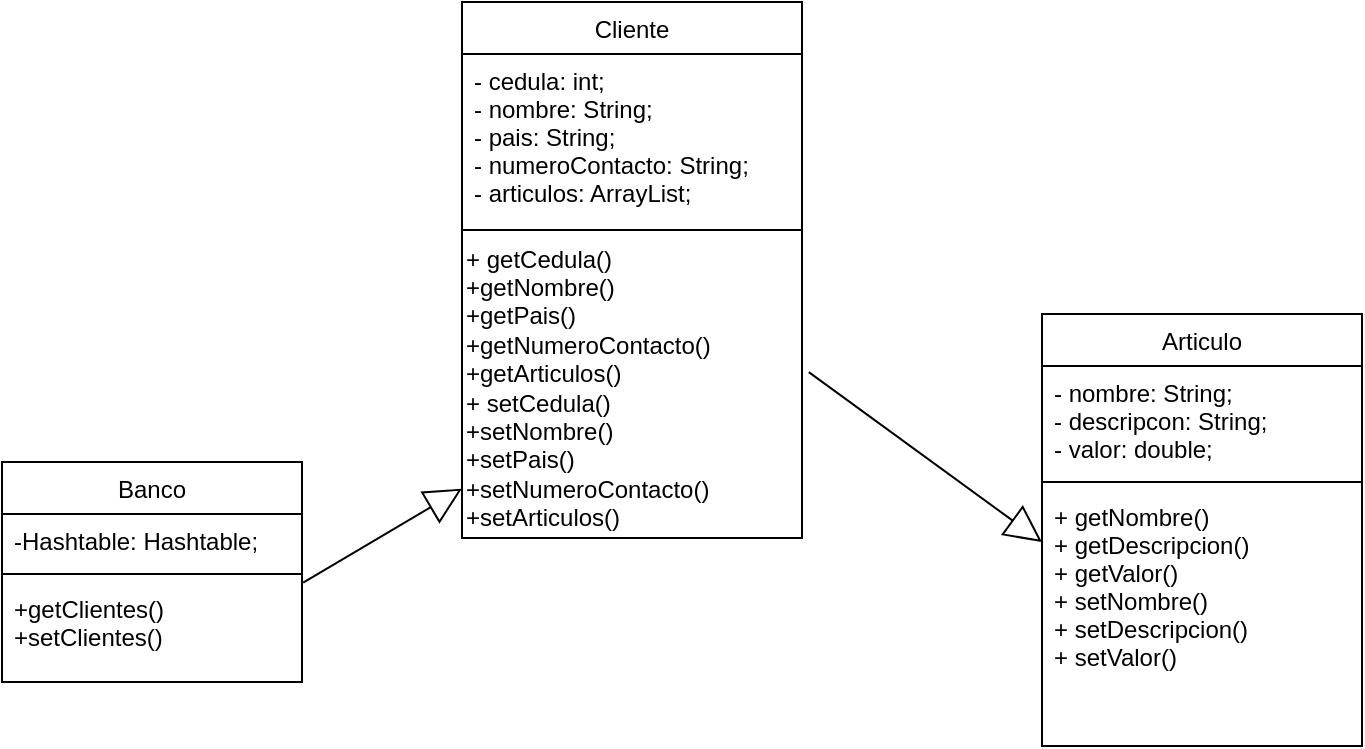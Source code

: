 <mxfile version="16.5.2" type="github">
  <diagram id="C5RBs43oDa-KdzZeNtuy" name="Page-1">
    <mxGraphModel dx="1022" dy="1597" grid="1" gridSize="10" guides="1" tooltips="1" connect="1" arrows="1" fold="1" page="1" pageScale="1" pageWidth="827" pageHeight="1169" math="0" shadow="0">
      <root>
        <mxCell id="WIyWlLk6GJQsqaUBKTNV-0" />
        <mxCell id="WIyWlLk6GJQsqaUBKTNV-1" parent="WIyWlLk6GJQsqaUBKTNV-0" />
        <mxCell id="zkfFHV4jXpPFQw0GAbJ--6" value="Cliente" style="swimlane;fontStyle=0;align=center;verticalAlign=top;childLayout=stackLayout;horizontal=1;startSize=26;horizontalStack=0;resizeParent=1;resizeLast=0;collapsible=1;marginBottom=0;rounded=0;shadow=0;strokeWidth=1;" parent="WIyWlLk6GJQsqaUBKTNV-1" vertex="1">
          <mxGeometry x="280" y="-190" width="170" height="268" as="geometry">
            <mxRectangle x="130" y="380" width="160" height="26" as="alternateBounds" />
          </mxGeometry>
        </mxCell>
        <mxCell id="zkfFHV4jXpPFQw0GAbJ--7" value="- cedula: int;&#xa;- nombre: String;&#xa;- pais: String;&#xa;- numeroContacto: String;&#xa;- articulos: ArrayList;" style="text;align=left;verticalAlign=top;spacingLeft=4;spacingRight=4;overflow=hidden;rotatable=0;points=[[0,0.5],[1,0.5]];portConstraint=eastwest;" parent="zkfFHV4jXpPFQw0GAbJ--6" vertex="1">
          <mxGeometry y="26" width="170" height="84" as="geometry" />
        </mxCell>
        <mxCell id="zkfFHV4jXpPFQw0GAbJ--9" value="" style="line;html=1;strokeWidth=1;align=left;verticalAlign=middle;spacingTop=-1;spacingLeft=3;spacingRight=3;rotatable=0;labelPosition=right;points=[];portConstraint=eastwest;" parent="zkfFHV4jXpPFQw0GAbJ--6" vertex="1">
          <mxGeometry y="110" width="170" height="8" as="geometry" />
        </mxCell>
        <mxCell id="-pNJmr3k3Rjw7Vvlw0hc-10" value="+ getCedula()&lt;br&gt;+getNombre()&lt;br&gt;+getPais()&lt;br&gt;+getNumeroContacto()&lt;br&gt;+getArticulos()&lt;br&gt;+ setCedula()&lt;br&gt;+setNombre()&lt;br&gt;+setPais()&lt;br&gt;+setNumeroContacto()&lt;br&gt;+setArticulos()" style="text;html=1;align=left;verticalAlign=middle;resizable=0;points=[];autosize=1;strokeColor=none;fillColor=none;" vertex="1" parent="zkfFHV4jXpPFQw0GAbJ--6">
          <mxGeometry y="118" width="170" height="150" as="geometry" />
        </mxCell>
        <mxCell id="zkfFHV4jXpPFQw0GAbJ--17" value="Articulo" style="swimlane;fontStyle=0;align=center;verticalAlign=top;childLayout=stackLayout;horizontal=1;startSize=26;horizontalStack=0;resizeParent=1;resizeLast=0;collapsible=1;marginBottom=0;rounded=0;shadow=0;strokeWidth=1;" parent="WIyWlLk6GJQsqaUBKTNV-1" vertex="1">
          <mxGeometry x="570" y="-34" width="160" height="216" as="geometry">
            <mxRectangle x="550" y="140" width="160" height="26" as="alternateBounds" />
          </mxGeometry>
        </mxCell>
        <mxCell id="zkfFHV4jXpPFQw0GAbJ--18" value="- nombre: String;&#xa;- descripcon: String;&#xa;- valor: double;" style="text;align=left;verticalAlign=top;spacingLeft=4;spacingRight=4;overflow=hidden;rotatable=0;points=[[0,0.5],[1,0.5]];portConstraint=eastwest;" parent="zkfFHV4jXpPFQw0GAbJ--17" vertex="1">
          <mxGeometry y="26" width="160" height="54" as="geometry" />
        </mxCell>
        <mxCell id="zkfFHV4jXpPFQw0GAbJ--23" value="" style="line;html=1;strokeWidth=1;align=left;verticalAlign=middle;spacingTop=-1;spacingLeft=3;spacingRight=3;rotatable=0;labelPosition=right;points=[];portConstraint=eastwest;" parent="zkfFHV4jXpPFQw0GAbJ--17" vertex="1">
          <mxGeometry y="80" width="160" height="8" as="geometry" />
        </mxCell>
        <mxCell id="zkfFHV4jXpPFQw0GAbJ--25" value="+ getNombre()&#xa;+ getDescripcion()&#xa;+ getValor()&#xa;+ setNombre()&#xa;+ setDescripcion()&#xa;+ setValor()" style="text;align=left;verticalAlign=top;spacingLeft=4;spacingRight=4;overflow=hidden;rotatable=0;points=[[0,0.5],[1,0.5]];portConstraint=eastwest;" parent="zkfFHV4jXpPFQw0GAbJ--17" vertex="1">
          <mxGeometry y="88" width="160" height="102" as="geometry" />
        </mxCell>
        <mxCell id="-pNJmr3k3Rjw7Vvlw0hc-0" value="Banco" style="swimlane;fontStyle=0;align=center;verticalAlign=top;childLayout=stackLayout;horizontal=1;startSize=26;horizontalStack=0;resizeParent=1;resizeLast=0;collapsible=1;marginBottom=0;rounded=0;shadow=0;strokeWidth=1;" vertex="1" parent="WIyWlLk6GJQsqaUBKTNV-1">
          <mxGeometry x="50" y="40" width="150" height="110" as="geometry">
            <mxRectangle x="550" y="140" width="160" height="26" as="alternateBounds" />
          </mxGeometry>
        </mxCell>
        <mxCell id="-pNJmr3k3Rjw7Vvlw0hc-1" value="-Hashtable: Hashtable;" style="text;align=left;verticalAlign=top;spacingLeft=4;spacingRight=4;overflow=hidden;rotatable=0;points=[[0,0.5],[1,0.5]];portConstraint=eastwest;" vertex="1" parent="-pNJmr3k3Rjw7Vvlw0hc-0">
          <mxGeometry y="26" width="150" height="26" as="geometry" />
        </mxCell>
        <mxCell id="-pNJmr3k3Rjw7Vvlw0hc-6" value="" style="line;html=1;strokeWidth=1;align=left;verticalAlign=middle;spacingTop=-1;spacingLeft=3;spacingRight=3;rotatable=0;labelPosition=right;points=[];portConstraint=eastwest;" vertex="1" parent="-pNJmr3k3Rjw7Vvlw0hc-0">
          <mxGeometry y="52" width="150" height="8" as="geometry" />
        </mxCell>
        <mxCell id="-pNJmr3k3Rjw7Vvlw0hc-8" value="+getClientes()&#xa;+setClientes()" style="text;align=left;verticalAlign=top;spacingLeft=4;spacingRight=4;overflow=hidden;rotatable=0;points=[[0,0.5],[1,0.5]];portConstraint=eastwest;" vertex="1" parent="-pNJmr3k3Rjw7Vvlw0hc-0">
          <mxGeometry y="60" width="150" height="50" as="geometry" />
        </mxCell>
        <mxCell id="-pNJmr3k3Rjw7Vvlw0hc-11" value="" style="endArrow=block;endSize=16;endFill=0;html=1;rounded=0;exitX=1.004;exitY=0.007;exitDx=0;exitDy=0;exitPerimeter=0;" edge="1" parent="WIyWlLk6GJQsqaUBKTNV-1" source="-pNJmr3k3Rjw7Vvlw0hc-8" target="-pNJmr3k3Rjw7Vvlw0hc-10">
          <mxGeometry x="0.192" y="-89" width="160" relative="1" as="geometry">
            <mxPoint x="210" y="90" as="sourcePoint" />
            <mxPoint x="380" y="40" as="targetPoint" />
            <mxPoint as="offset" />
          </mxGeometry>
        </mxCell>
        <mxCell id="-pNJmr3k3Rjw7Vvlw0hc-12" value="" style="endArrow=block;endSize=16;endFill=0;html=1;rounded=0;exitX=1.02;exitY=0.447;exitDx=0;exitDy=0;exitPerimeter=0;" edge="1" parent="WIyWlLk6GJQsqaUBKTNV-1" source="-pNJmr3k3Rjw7Vvlw0hc-10">
          <mxGeometry x="-0.282" y="101" width="160" relative="1" as="geometry">
            <mxPoint x="310" y="160" as="sourcePoint" />
            <mxPoint x="570" y="80" as="targetPoint" />
            <mxPoint as="offset" />
          </mxGeometry>
        </mxCell>
      </root>
    </mxGraphModel>
  </diagram>
</mxfile>
